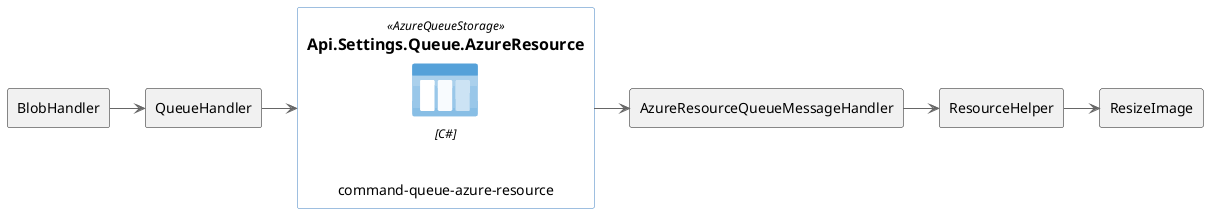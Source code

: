 @startuml Image Generation
!include <azure/AzureCommon.puml>
!include <azure/Storage/AzureQueueStorage.puml>

AzureQueueStorage(queue, "Api.Settings.Queue.AzureResource", "C#", "command-queue-azure-resource")
agent BlobHandler
agent QueueHandler
agent ResourceHelper
agent ResizeImage

agent AzureResourceQueueMessageHandler
BlobHandler -> QueueHandler
QueueHandler -> queue
queue -> AzureResourceQueueMessageHandler
AzureResourceQueueMessageHandler -> ResourceHelper
ResourceHelper -> ResizeImage

@enduml